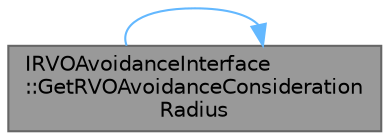 digraph "IRVOAvoidanceInterface::GetRVOAvoidanceConsiderationRadius"
{
 // INTERACTIVE_SVG=YES
 // LATEX_PDF_SIZE
  bgcolor="transparent";
  edge [fontname=Helvetica,fontsize=10,labelfontname=Helvetica,labelfontsize=10];
  node [fontname=Helvetica,fontsize=10,shape=box,height=0.2,width=0.4];
  rankdir="LR";
  Node1 [id="Node000001",label="IRVOAvoidanceInterface\l::GetRVOAvoidanceConsideration\lRadius",height=0.2,width=0.4,color="gray40", fillcolor="grey60", style="filled", fontcolor="black",tooltip="The scaled collider radius to consider for RVO avoidance."];
  Node1 -> Node1 [id="edge1_Node000001_Node000001",color="steelblue1",style="solid",tooltip=" "];
}

